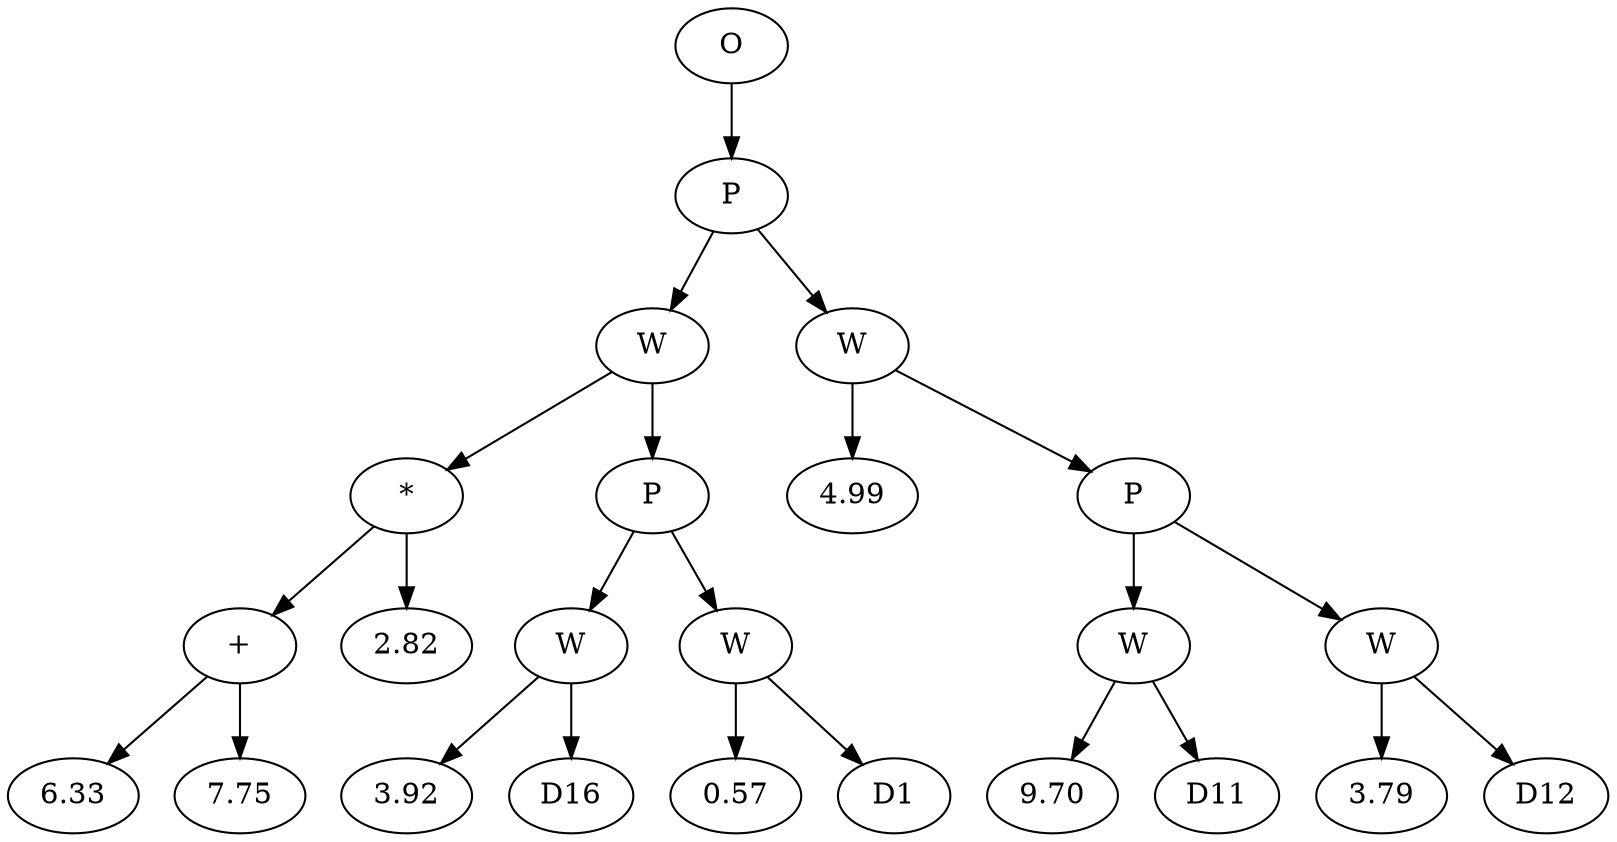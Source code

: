 // Tree
digraph {
	34914952 [label=O]
	34914953 [label=P]
	34914952 -> 34914953
	34914954 [label=W]
	34914953 -> 34914954
	34914955 [label="*"]
	34914954 -> 34914955
	34914956 [label="+"]
	34914955 -> 34914956
	34914957 [label=6.33]
	34914956 -> 34914957
	34914958 [label=7.75]
	34914956 -> 34914958
	34914959 [label=2.82]
	34914955 -> 34914959
	34914960 [label=P]
	34914954 -> 34914960
	34914961 [label=W]
	34914960 -> 34914961
	34914962 [label=3.92]
	34914961 -> 34914962
	34914963 [label=D16]
	34914961 -> 34914963
	34914964 [label=W]
	34914960 -> 34914964
	34914965 [label=0.57]
	34914964 -> 34914965
	34914966 [label=D1]
	34914964 -> 34914966
	34914967 [label=W]
	34914953 -> 34914967
	34914968 [label=4.99]
	34914967 -> 34914968
	34914969 [label=P]
	34914967 -> 34914969
	34914970 [label=W]
	34914969 -> 34914970
	34914971 [label=9.70]
	34914970 -> 34914971
	34914972 [label=D11]
	34914970 -> 34914972
	34914973 [label=W]
	34914969 -> 34914973
	34914974 [label=3.79]
	34914973 -> 34914974
	34914975 [label=D12]
	34914973 -> 34914975
}
